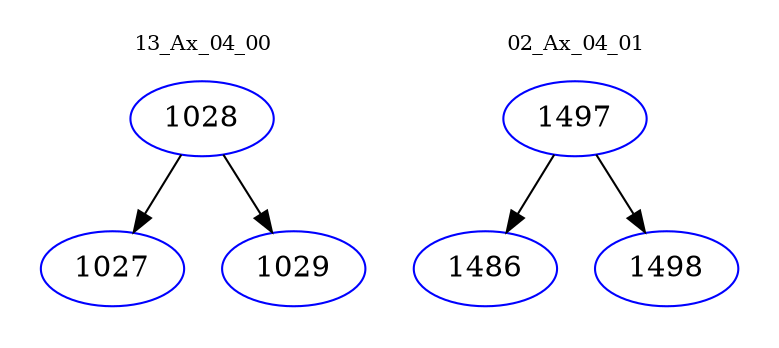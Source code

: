 digraph{
subgraph cluster_0 {
color = white
label = "13_Ax_04_00";
fontsize=10;
T0_1028 [label="1028", color="blue"]
T0_1028 -> T0_1027 [color="black"]
T0_1027 [label="1027", color="blue"]
T0_1028 -> T0_1029 [color="black"]
T0_1029 [label="1029", color="blue"]
}
subgraph cluster_1 {
color = white
label = "02_Ax_04_01";
fontsize=10;
T1_1497 [label="1497", color="blue"]
T1_1497 -> T1_1486 [color="black"]
T1_1486 [label="1486", color="blue"]
T1_1497 -> T1_1498 [color="black"]
T1_1498 [label="1498", color="blue"]
}
}
